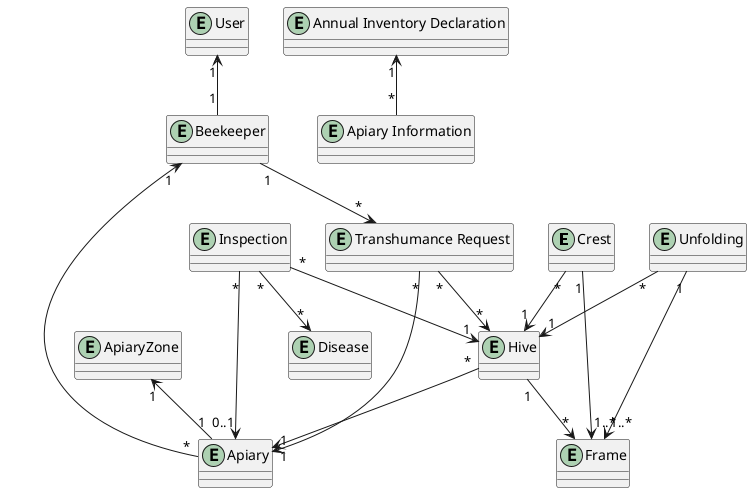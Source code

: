 @startuml md

entity Crest as "Crest"
entity Unfolding as "Unfolding"
entity TR as "Transhumance Request"
entity Inspection as "Inspection"
entity Hive as "Hive"
entity Apiary as "Apiary"
entity Beekeeper as "Beekeeper"
entity ApiaryZone as "ApiaryZone"
entity User as "User"
entity Disease as "Disease"
entity AnnualInventoryDeclaration as "Annual Inventory Declaration"
entity ApiaryInformation as "Apiary Information"
entity Frame as "Frame"

ApiaryZone "1" <-- "1" Apiary
User "1" <-- "1" Beekeeper
Beekeeper "1" <-- "*" Apiary
Beekeeper "1" --> "*" TR
Hive "*" -->  "1" Apiary
Hive "1" --> "*" Frame
Unfolding "*" --> "1" Hive
Unfolding "1" --> "1..*" Frame
Crest "*" --> "1" Hive
Crest "1" --> "1..*" Frame
Inspection "*" --> "*" Disease
Inspection "*" --> "1" Hive
Inspection "*" --> "0..1" Apiary
TR "*" --> "1" Apiary
TR "*" --> "*" Hive


AnnualInventoryDeclaration "1" <-- "*" ApiaryInformation




@enduml
